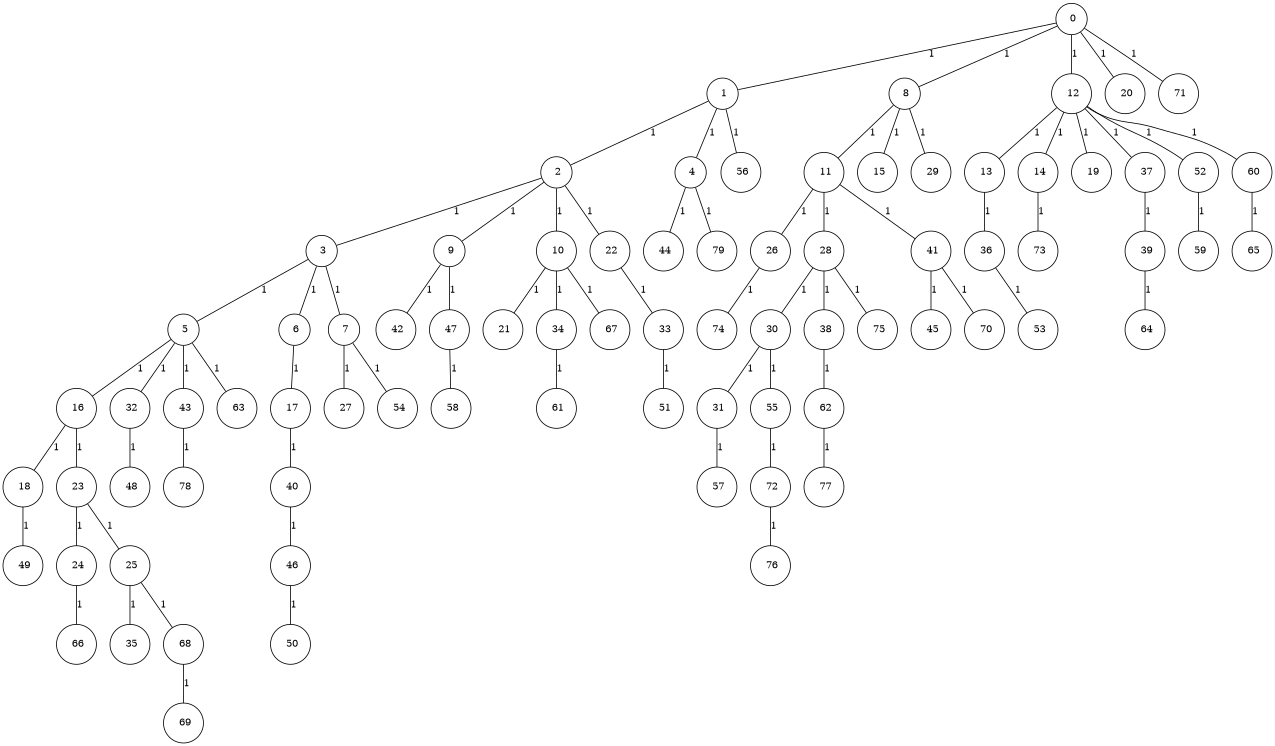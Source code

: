 graph G {
size="8.5,11;"
ratio = "expand;"
fixedsize="true;"
overlap="scale;"
node[shape=circle,width=.12,hight=.12,fontsize=12]
edge[fontsize=12]

0[label=" 0" color=black, pos="1.7827207,0.58299185!"];
1[label=" 1" color=black, pos="2.7518784,0.29321233!"];
2[label=" 2" color=black, pos="2.61547,2.2983432!"];
3[label=" 3" color=black, pos="0.28558915,0.2721807!"];
4[label=" 4" color=black, pos="2.1869811,0.7444293!"];
5[label=" 5" color=black, pos="1.6851752,0.73758771!"];
6[label=" 6" color=black, pos="0.50311397,2.8361837!"];
7[label=" 7" color=black, pos="1.6134609,2.0587572!"];
8[label=" 8" color=black, pos="2.7086759,2.5386863!"];
9[label=" 9" color=black, pos="0.54303848,0.75993542!"];
10[label=" 10" color=black, pos="0.40182953,0.077567272!"];
11[label=" 11" color=black, pos="0.21875751,1.5424794!"];
12[label=" 12" color=black, pos="2.0814416,2.605683!"];
13[label=" 13" color=black, pos="0.19665895,1.7537888!"];
14[label=" 14" color=black, pos="2.6247951,0.31908082!"];
15[label=" 15" color=black, pos="0.61819819,1.6344376!"];
16[label=" 16" color=black, pos="2.0195871,1.7874284!"];
17[label=" 17" color=black, pos="0.0050224522,2.7211341!"];
18[label=" 18" color=black, pos="2.6056425,0.094270662!"];
19[label=" 19" color=black, pos="2.1484493,2.2301386!"];
20[label=" 20" color=black, pos="1.9236587,1.9965078!"];
21[label=" 21" color=black, pos="2.1790922,0.82009052!"];
22[label=" 22" color=black, pos="2.3402691,0.042143229!"];
23[label=" 23" color=black, pos="0.5170094,0.28534143!"];
24[label=" 24" color=black, pos="1.8497047,1.0992222!"];
25[label=" 25" color=black, pos="1.6201337,0.26157911!"];
26[label=" 26" color=black, pos="1.6190576,2.0501762!"];
27[label=" 27" color=black, pos="2.9925998,0.99739792!"];
28[label=" 28" color=black, pos="0.11613625,1.0365761!"];
29[label=" 29" color=black, pos="2.7442023,1.0991157!"];
30[label=" 30" color=black, pos="1.9958379,1.0429388!"];
31[label=" 31" color=black, pos="2.8178397,0.049443876!"];
32[label=" 32" color=black, pos="2.4010501,1.5222715!"];
33[label=" 33" color=black, pos="0.96902232,0.24695996!"];
34[label=" 34" color=black, pos="0.13970039,1.3555869!"];
35[label=" 35" color=black, pos="0.57745089,1.0485586!"];
36[label=" 36" color=black, pos="2.3468905,0.98881557!"];
37[label=" 37" color=black, pos="0.94180126,0.17556431!"];
38[label=" 38" color=black, pos="0.22919012,2.4504865!"];
39[label=" 39" color=black, pos="0.54678328,1.7145742!"];
40[label=" 40" color=black, pos="2.6485964,1.9690171!"];
41[label=" 41" color=black, pos="1.0206964,2.2056987!"];
42[label=" 42" color=black, pos="2.5131132,2.2926969!"];
43[label=" 43" color=black, pos="1.9142704,2.7841513!"];
44[label=" 44" color=black, pos="1.4263902,0.35225377!"];
45[label=" 45" color=black, pos="0.86089805,1.3058307!"];
46[label=" 46" color=black, pos="1.7463212,1.137118!"];
47[label=" 47" color=black, pos="2.2562476,2.2409378!"];
48[label=" 48" color=black, pos="0.08853796,2.5224628!"];
49[label=" 49" color=black, pos="0.42593196,1.2696311!"];
50[label=" 50" color=black, pos="0.28944702,1.0296093!"];
51[label=" 51" color=black, pos="2.9035836,2.4648783!"];
52[label=" 52" color=black, pos="2.5867274,0.69816527!"];
53[label=" 53" color=black, pos="2.3449501,1.5377136!"];
54[label=" 54" color=black, pos="2.7603131,1.3843757!"];
55[label=" 55" color=black, pos="0.52652383,2.9214047!"];
56[label=" 56" color=black, pos="2.8352684,1.7242961!"];
57[label=" 57" color=black, pos="1.1720289,0.20024554!"];
58[label=" 58" color=black, pos="1.5562552,1.6651933!"];
59[label=" 59" color=black, pos="2.0436154,2.7898125!"];
60[label=" 60" color=black, pos="1.9472037,2.0779682!"];
61[label=" 61" color=black, pos="0.49197373,1.3834251!"];
62[label=" 62" color=black, pos="1.2905134,0.26884754!"];
63[label=" 63" color=black, pos="0.39311435,1.432099!"];
64[label=" 64" color=black, pos="1.6341197,2.4895831!"];
65[label=" 65" color=black, pos="2.1503223,2.2676245!"];
66[label=" 66" color=black, pos="2.9196835,2.1664162!"];
67[label=" 67" color=black, pos="1.0628894,2.5936416!"];
68[label=" 68" color=black, pos="1.4442065,0.30224693!"];
69[label=" 69" color=black, pos="0.28729157,2.1884671!"];
70[label=" 70" color=black, pos="2.4534729,1.3948422!"];
71[label=" 71" color=black, pos="2.6475668,0.074969985!"];
72[label=" 72" color=black, pos="0.98333627,1.0878351!"];
73[label=" 73" color=black, pos="2.2543817,0.84023602!"];
74[label=" 74" color=black, pos="2.2882775,2.1373641!"];
75[label=" 75" color=black, pos="0.96288091,2.36126!"];
76[label=" 76" color=black, pos="1.4026155,1.3432676!"];
77[label=" 77" color=black, pos="0.34917896,1.267712!"];
78[label=" 78" color=black, pos="0.98904923,1.6492391!"];
79[label=" 79" color=black, pos="1.4894953,1.9183026!"];
0--1[label="1"]
0--8[label="1"]
0--12[label="1"]
0--20[label="1"]
0--71[label="1"]
1--2[label="1"]
1--4[label="1"]
1--56[label="1"]
2--3[label="1"]
2--9[label="1"]
2--10[label="1"]
2--22[label="1"]
3--5[label="1"]
3--6[label="1"]
3--7[label="1"]
4--44[label="1"]
4--79[label="1"]
5--16[label="1"]
5--32[label="1"]
5--43[label="1"]
5--63[label="1"]
6--17[label="1"]
7--27[label="1"]
7--54[label="1"]
8--11[label="1"]
8--15[label="1"]
8--29[label="1"]
9--42[label="1"]
9--47[label="1"]
10--21[label="1"]
10--34[label="1"]
10--67[label="1"]
11--26[label="1"]
11--28[label="1"]
11--41[label="1"]
12--13[label="1"]
12--14[label="1"]
12--19[label="1"]
12--37[label="1"]
12--52[label="1"]
12--60[label="1"]
13--36[label="1"]
14--73[label="1"]
16--18[label="1"]
16--23[label="1"]
17--40[label="1"]
18--49[label="1"]
22--33[label="1"]
23--24[label="1"]
23--25[label="1"]
24--66[label="1"]
25--35[label="1"]
25--68[label="1"]
26--74[label="1"]
28--30[label="1"]
28--38[label="1"]
28--75[label="1"]
30--31[label="1"]
30--55[label="1"]
31--57[label="1"]
32--48[label="1"]
33--51[label="1"]
34--61[label="1"]
36--53[label="1"]
37--39[label="1"]
38--62[label="1"]
39--64[label="1"]
40--46[label="1"]
41--45[label="1"]
41--70[label="1"]
43--78[label="1"]
46--50[label="1"]
47--58[label="1"]
52--59[label="1"]
55--72[label="1"]
60--65[label="1"]
62--77[label="1"]
68--69[label="1"]
72--76[label="1"]

}

